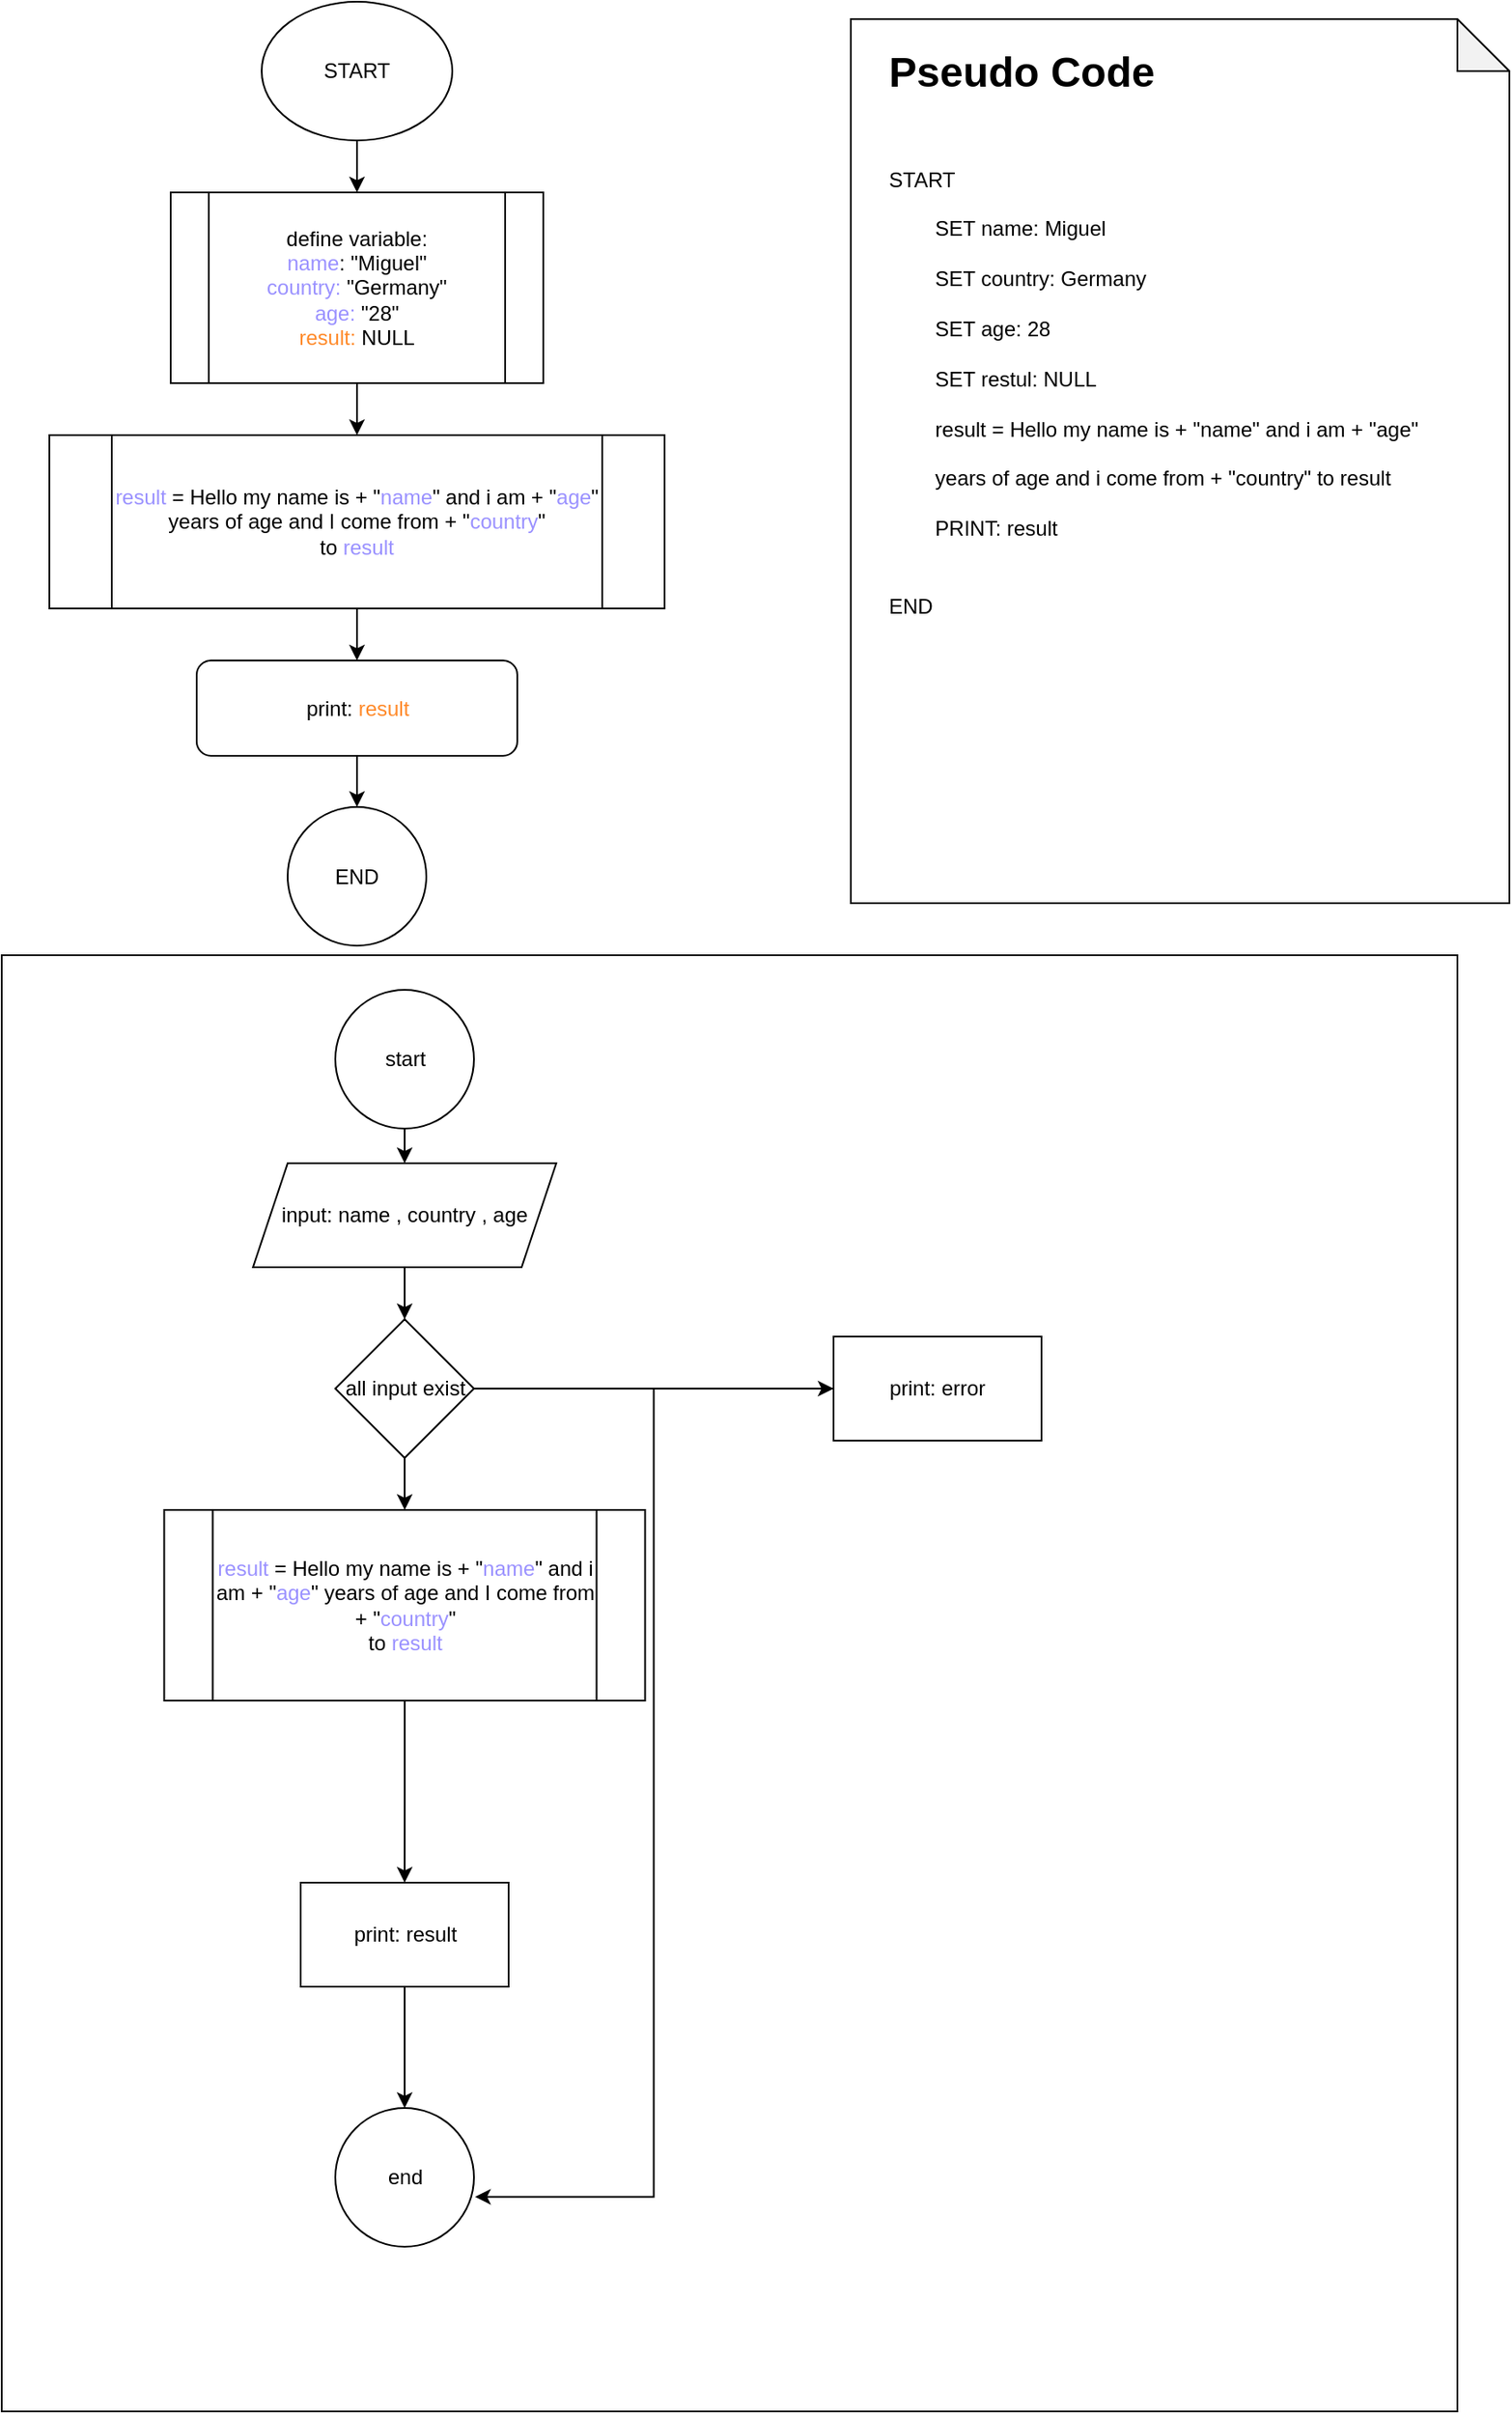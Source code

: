 <mxfile version="28.1.2">
  <diagram name="Seite-1" id="ukhP2r6JyYNh_1luY5-K">
    <mxGraphModel dx="2037" dy="1201" grid="1" gridSize="10" guides="1" tooltips="1" connect="1" arrows="1" fold="1" page="1" pageScale="1" pageWidth="827" pageHeight="1169" math="0" shadow="0">
      <root>
        <mxCell id="0" />
        <mxCell id="1" parent="0" />
        <mxCell id="U2xOmNq-EAwIDYBPJiMg-15" style="edgeStyle=orthogonalEdgeStyle;rounded=0;orthogonalLoop=1;jettySize=auto;html=1;entryX=0.5;entryY=0;entryDx=0;entryDy=0;" edge="1" parent="1" source="U2xOmNq-EAwIDYBPJiMg-1" target="U2xOmNq-EAwIDYBPJiMg-4">
          <mxGeometry relative="1" as="geometry" />
        </mxCell>
        <mxCell id="U2xOmNq-EAwIDYBPJiMg-1" value="START" style="ellipse;whiteSpace=wrap;html=1;" vertex="1" parent="1">
          <mxGeometry x="290" y="40" width="110" height="80" as="geometry" />
        </mxCell>
        <mxCell id="U2xOmNq-EAwIDYBPJiMg-10" value="" style="edgeStyle=orthogonalEdgeStyle;rounded=0;orthogonalLoop=1;jettySize=auto;html=1;" edge="1" parent="1" source="U2xOmNq-EAwIDYBPJiMg-4" target="U2xOmNq-EAwIDYBPJiMg-9">
          <mxGeometry relative="1" as="geometry" />
        </mxCell>
        <mxCell id="U2xOmNq-EAwIDYBPJiMg-4" value="define variable:&lt;br&gt;&lt;font style=&quot;color: rgb(154, 145, 255);&quot;&gt;name&lt;/font&gt;: &quot;Miguel&quot;&lt;br&gt;&lt;font style=&quot;color: rgb(154, 145, 255);&quot;&gt;country:&lt;/font&gt; &quot;Germany&quot;&lt;br&gt;&lt;font style=&quot;color: rgb(154, 145, 255);&quot;&gt;age:&lt;/font&gt; &quot;28&quot;&lt;br&gt;&lt;font style=&quot;color: rgb(255, 137, 40);&quot;&gt;result:&lt;/font&gt; NULL" style="shape=process;whiteSpace=wrap;html=1;backgroundOutline=1;" vertex="1" parent="1">
          <mxGeometry x="237.5" y="150" width="215" height="110" as="geometry" />
        </mxCell>
        <mxCell id="U2xOmNq-EAwIDYBPJiMg-12" value="" style="edgeStyle=orthogonalEdgeStyle;rounded=0;orthogonalLoop=1;jettySize=auto;html=1;" edge="1" parent="1" source="U2xOmNq-EAwIDYBPJiMg-9" target="U2xOmNq-EAwIDYBPJiMg-11">
          <mxGeometry relative="1" as="geometry" />
        </mxCell>
        <mxCell id="U2xOmNq-EAwIDYBPJiMg-9" value="&lt;font style=&quot;color: rgb(154, 145, 255);&quot;&gt;result&lt;/font&gt; = Hello my name is + &quot;&lt;font style=&quot;color: rgb(154, 145, 255);&quot;&gt;name&lt;/font&gt;&quot; and i am + &quot;&lt;font style=&quot;color: rgb(154, 145, 255);&quot;&gt;age&lt;/font&gt;&quot; years of age and I come from + &quot;&lt;font style=&quot;color: rgb(154, 145, 255);&quot;&gt;country&lt;/font&gt;&quot;&lt;br&gt;to &lt;font style=&quot;color: rgb(154, 145, 255);&quot;&gt;result&lt;/font&gt;" style="shape=process;whiteSpace=wrap;html=1;backgroundOutline=1;" vertex="1" parent="1">
          <mxGeometry x="167.5" y="290" width="355" height="100" as="geometry" />
        </mxCell>
        <mxCell id="U2xOmNq-EAwIDYBPJiMg-14" value="" style="edgeStyle=orthogonalEdgeStyle;rounded=0;orthogonalLoop=1;jettySize=auto;html=1;" edge="1" parent="1" source="U2xOmNq-EAwIDYBPJiMg-11" target="U2xOmNq-EAwIDYBPJiMg-13">
          <mxGeometry relative="1" as="geometry" />
        </mxCell>
        <mxCell id="U2xOmNq-EAwIDYBPJiMg-11" value="print: &lt;font style=&quot;color: rgb(255, 137, 40);&quot;&gt;result&lt;/font&gt;" style="rounded=1;whiteSpace=wrap;html=1;" vertex="1" parent="1">
          <mxGeometry x="252.5" y="420" width="185" height="55" as="geometry" />
        </mxCell>
        <mxCell id="U2xOmNq-EAwIDYBPJiMg-13" value="END" style="ellipse;whiteSpace=wrap;html=1;rounded=1;" vertex="1" parent="1">
          <mxGeometry x="305" y="504.5" width="80" height="80" as="geometry" />
        </mxCell>
        <mxCell id="U2xOmNq-EAwIDYBPJiMg-16" value="" style="whiteSpace=wrap;html=1;aspect=fixed;" vertex="1" parent="1">
          <mxGeometry x="140" y="590" width="840" height="840" as="geometry" />
        </mxCell>
        <mxCell id="U2xOmNq-EAwIDYBPJiMg-19" style="edgeStyle=orthogonalEdgeStyle;rounded=0;orthogonalLoop=1;jettySize=auto;html=1;exitX=0.5;exitY=1;exitDx=0;exitDy=0;entryX=0.5;entryY=0;entryDx=0;entryDy=0;" edge="1" parent="1" source="U2xOmNq-EAwIDYBPJiMg-17" target="U2xOmNq-EAwIDYBPJiMg-18">
          <mxGeometry relative="1" as="geometry" />
        </mxCell>
        <mxCell id="U2xOmNq-EAwIDYBPJiMg-17" value="start" style="ellipse;whiteSpace=wrap;html=1;aspect=fixed;" vertex="1" parent="1">
          <mxGeometry x="332.5" y="610" width="80" height="80" as="geometry" />
        </mxCell>
        <mxCell id="U2xOmNq-EAwIDYBPJiMg-21" value="" style="edgeStyle=orthogonalEdgeStyle;rounded=0;orthogonalLoop=1;jettySize=auto;html=1;" edge="1" parent="1" source="U2xOmNq-EAwIDYBPJiMg-18" target="U2xOmNq-EAwIDYBPJiMg-20">
          <mxGeometry relative="1" as="geometry" />
        </mxCell>
        <mxCell id="U2xOmNq-EAwIDYBPJiMg-18" value="input: name , country , age" style="shape=parallelogram;perimeter=parallelogramPerimeter;whiteSpace=wrap;html=1;fixedSize=1;" vertex="1" parent="1">
          <mxGeometry x="285" y="710" width="175" height="60" as="geometry" />
        </mxCell>
        <mxCell id="U2xOmNq-EAwIDYBPJiMg-23" value="" style="edgeStyle=orthogonalEdgeStyle;rounded=0;orthogonalLoop=1;jettySize=auto;html=1;" edge="1" parent="1" source="U2xOmNq-EAwIDYBPJiMg-20" target="U2xOmNq-EAwIDYBPJiMg-22">
          <mxGeometry relative="1" as="geometry" />
        </mxCell>
        <mxCell id="U2xOmNq-EAwIDYBPJiMg-37" value="" style="edgeStyle=orthogonalEdgeStyle;rounded=0;orthogonalLoop=1;jettySize=auto;html=1;" edge="1" parent="1" source="U2xOmNq-EAwIDYBPJiMg-20" target="U2xOmNq-EAwIDYBPJiMg-36">
          <mxGeometry relative="1" as="geometry" />
        </mxCell>
        <mxCell id="U2xOmNq-EAwIDYBPJiMg-20" value="all input exist" style="rhombus;whiteSpace=wrap;html=1;" vertex="1" parent="1">
          <mxGeometry x="332.5" y="800" width="80" height="80" as="geometry" />
        </mxCell>
        <mxCell id="U2xOmNq-EAwIDYBPJiMg-25" value="" style="edgeStyle=orthogonalEdgeStyle;rounded=0;orthogonalLoop=1;jettySize=auto;html=1;" edge="1" parent="1" source="U2xOmNq-EAwIDYBPJiMg-22" target="U2xOmNq-EAwIDYBPJiMg-24">
          <mxGeometry relative="1" as="geometry" />
        </mxCell>
        <mxCell id="U2xOmNq-EAwIDYBPJiMg-22" value="&lt;font style=&quot;color: rgb(154, 145, 255);&quot;&gt;result&lt;/font&gt;&amp;nbsp;= Hello my name is + &quot;&lt;font style=&quot;color: rgb(154, 145, 255);&quot;&gt;name&lt;/font&gt;&quot; and i am + &quot;&lt;font style=&quot;color: rgb(154, 145, 255);&quot;&gt;age&lt;/font&gt;&quot; years of age and I come from + &quot;&lt;font style=&quot;color: rgb(154, 145, 255);&quot;&gt;country&lt;/font&gt;&quot;&lt;br&gt;to&amp;nbsp;&lt;font style=&quot;color: rgb(154, 145, 255);&quot;&gt;result&lt;/font&gt;" style="shape=process;whiteSpace=wrap;html=1;backgroundOutline=1;" vertex="1" parent="1">
          <mxGeometry x="233.75" y="910" width="277.5" height="110" as="geometry" />
        </mxCell>
        <mxCell id="U2xOmNq-EAwIDYBPJiMg-27" value="" style="edgeStyle=orthogonalEdgeStyle;rounded=0;orthogonalLoop=1;jettySize=auto;html=1;" edge="1" parent="1" source="U2xOmNq-EAwIDYBPJiMg-24" target="U2xOmNq-EAwIDYBPJiMg-26">
          <mxGeometry relative="1" as="geometry" />
        </mxCell>
        <mxCell id="U2xOmNq-EAwIDYBPJiMg-24" value="print: result" style="whiteSpace=wrap;html=1;" vertex="1" parent="1">
          <mxGeometry x="312.5" y="1125" width="120" height="60" as="geometry" />
        </mxCell>
        <mxCell id="U2xOmNq-EAwIDYBPJiMg-26" value="end" style="ellipse;whiteSpace=wrap;html=1;" vertex="1" parent="1">
          <mxGeometry x="332.5" y="1255" width="80" height="80" as="geometry" />
        </mxCell>
        <mxCell id="U2xOmNq-EAwIDYBPJiMg-36" value="print: error" style="whiteSpace=wrap;html=1;" vertex="1" parent="1">
          <mxGeometry x="620" y="810" width="120" height="60" as="geometry" />
        </mxCell>
        <mxCell id="U2xOmNq-EAwIDYBPJiMg-38" style="edgeStyle=orthogonalEdgeStyle;rounded=0;orthogonalLoop=1;jettySize=auto;html=1;entryX=1.008;entryY=0.64;entryDx=0;entryDy=0;entryPerimeter=0;" edge="1" parent="1" source="U2xOmNq-EAwIDYBPJiMg-36" target="U2xOmNq-EAwIDYBPJiMg-26">
          <mxGeometry relative="1" as="geometry" />
        </mxCell>
        <mxCell id="U2xOmNq-EAwIDYBPJiMg-39" value="" style="shape=note;whiteSpace=wrap;html=1;backgroundOutline=1;darkOpacity=0.05;" vertex="1" parent="1">
          <mxGeometry x="630" y="50" width="380" height="510" as="geometry" />
        </mxCell>
        <mxCell id="U2xOmNq-EAwIDYBPJiMg-40" value="&lt;h1 style=&quot;margin-top: 0px;&quot;&gt;&lt;span style=&quot;background-color: transparent; color: light-dark(rgb(0, 0, 0), rgb(255, 255, 255));&quot;&gt;Pseudo Code&lt;br&gt;&lt;/span&gt;&lt;span style=&quot;background-color: transparent; color: light-dark(rgb(0, 0, 0), rgb(255, 255, 255)); font-size: 12px; font-weight: normal;&quot;&gt;&lt;br&gt;START&lt;br&gt;&lt;/span&gt;&lt;span style=&quot;background-color: transparent; color: light-dark(rgb(0, 0, 0), rgb(255, 255, 255)); font-size: 12px; font-weight: normal;&quot;&gt;&lt;span style=&quot;white-space: pre;&quot;&gt;&#x9;&lt;/span&gt;SET name: Miguel&lt;br&gt;&lt;span style=&quot;white-space: pre;&quot;&gt;&#x9;&lt;/span&gt;SET country: Germany&lt;br&gt;&lt;span style=&quot;white-space: pre;&quot;&gt;&#x9;&lt;/span&gt;SET age: 28&lt;br&gt;&lt;span style=&quot;white-space: pre;&quot;&gt;&#x9;&lt;/span&gt;SET restul: NULL&lt;br&gt;&lt;/span&gt;&lt;span style=&quot;background-color: transparent; color: light-dark(rgb(0, 0, 0), rgb(255, 255, 255)); font-size: 12px; font-weight: normal;&quot;&gt;&lt;span style=&quot;white-space: pre;&quot;&gt;&#x9;&lt;/span&gt;result = Hello my name is + &quot;name&quot; and i am + &quot;age&quot; &lt;/span&gt;&lt;span style=&quot;background-color: transparent; color: light-dark(rgb(0, 0, 0), rgb(255, 255, 255)); font-size: 12px; font-weight: normal; white-space: pre;&quot;&gt;&#x9;&lt;/span&gt;&lt;span style=&quot;background-color: transparent; color: light-dark(rgb(0, 0, 0), rgb(255, 255, 255)); font-size: 12px; font-weight: normal;&quot;&gt;years of age and i come from + &quot;country&quot; to result&lt;br&gt;&lt;/span&gt;&lt;span style=&quot;background-color: transparent; color: light-dark(rgb(0, 0, 0), rgb(255, 255, 255)); font-size: 12px; font-weight: normal;&quot;&gt;&lt;span style=&quot;white-space: pre;&quot;&gt;&#x9;&lt;/span&gt;PRINT: result&lt;/span&gt;&lt;/h1&gt;&lt;h1 style=&quot;margin-top: 0px;&quot;&gt;&lt;span style=&quot;background-color: transparent; color: light-dark(rgb(0, 0, 0), rgb(255, 255, 255)); font-size: 12px; font-weight: normal;&quot;&gt;END&lt;br&gt;&lt;br&gt;&lt;/span&gt;&lt;/h1&gt;" style="text;html=1;whiteSpace=wrap;overflow=hidden;rounded=0;" vertex="1" parent="1">
          <mxGeometry x="650" y="60" width="340" height="420" as="geometry" />
        </mxCell>
      </root>
    </mxGraphModel>
  </diagram>
</mxfile>
